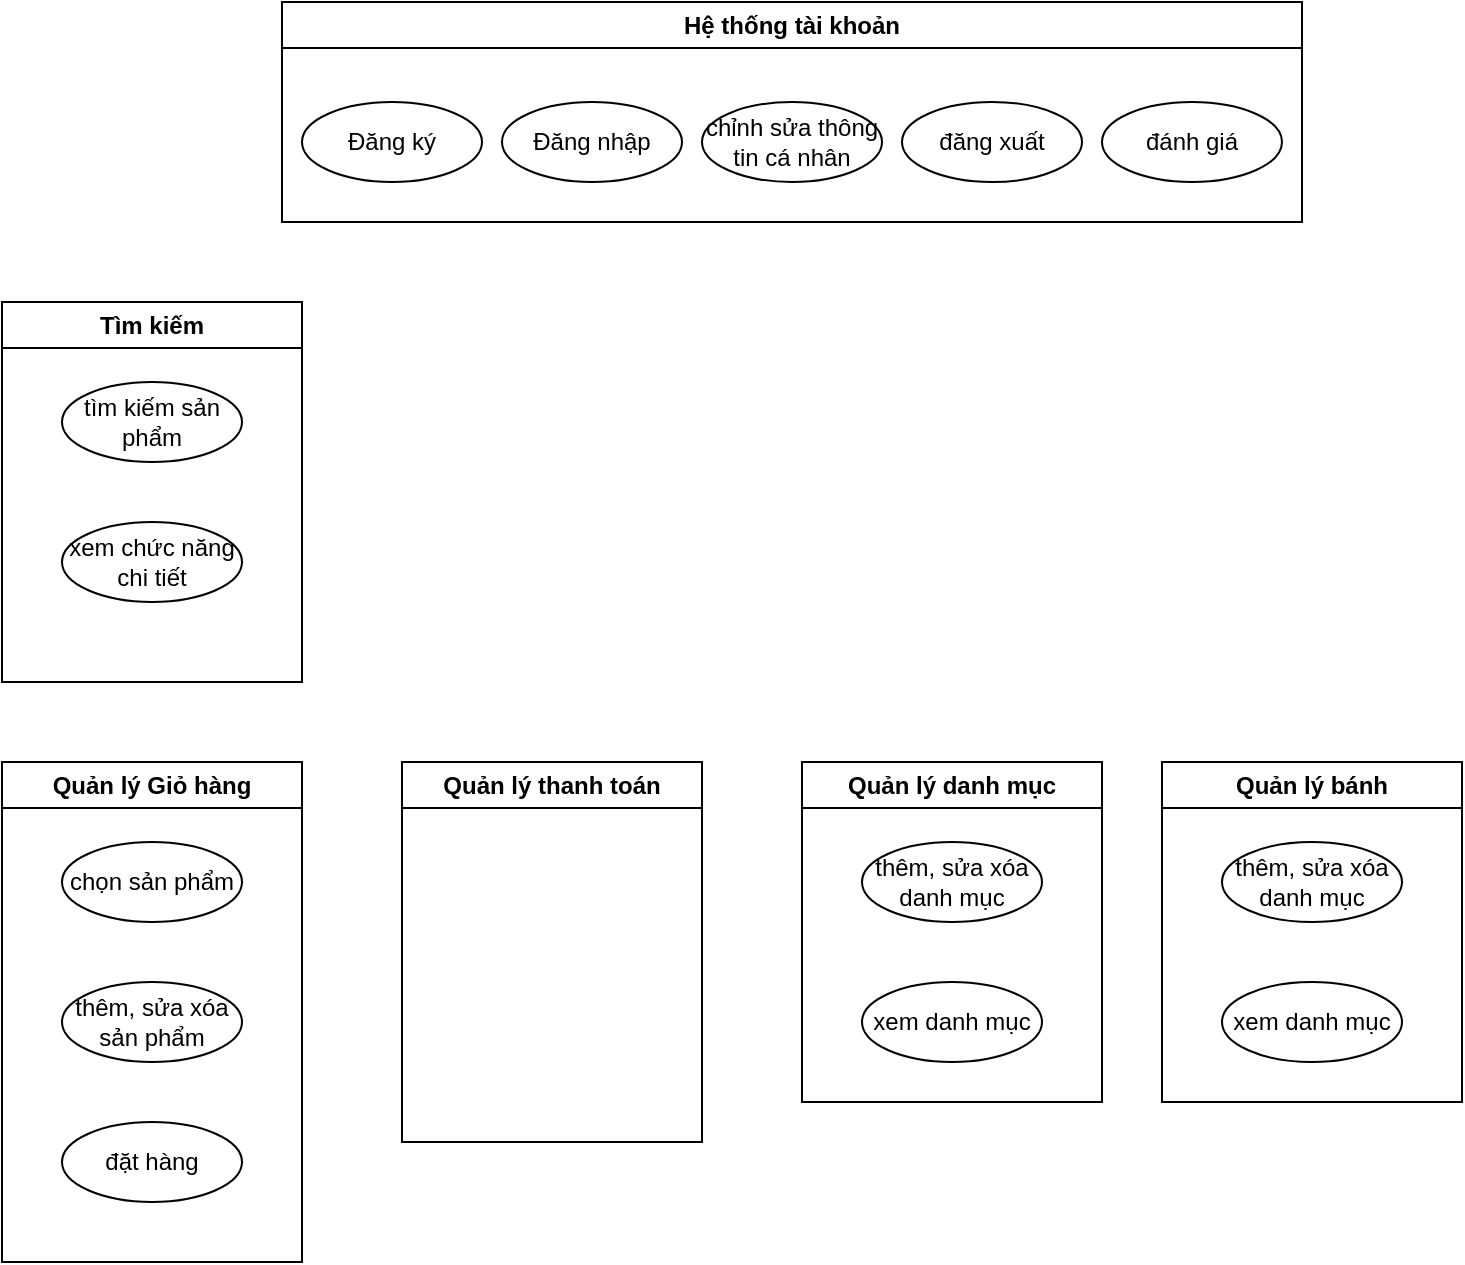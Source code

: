<mxfile version="21.2.1" type="device">
  <diagram name="Page-1" id="SeX2pQWHV48rdZfBp92Z">
    <mxGraphModel dx="993" dy="588" grid="1" gridSize="10" guides="1" tooltips="1" connect="1" arrows="1" fold="1" page="1" pageScale="1" pageWidth="850" pageHeight="1100" math="0" shadow="0">
      <root>
        <mxCell id="0" />
        <mxCell id="1" parent="0" />
        <mxCell id="42CRQJY5B6QIPdI0lwaA-1" value="Hệ thống tài khoản" style="swimlane;whiteSpace=wrap;html=1;" vertex="1" parent="1">
          <mxGeometry x="160" y="60" width="510" height="110" as="geometry" />
        </mxCell>
        <mxCell id="42CRQJY5B6QIPdI0lwaA-2" value="Đăng ký" style="ellipse;whiteSpace=wrap;html=1;" vertex="1" parent="42CRQJY5B6QIPdI0lwaA-1">
          <mxGeometry x="10" y="50" width="90" height="40" as="geometry" />
        </mxCell>
        <mxCell id="42CRQJY5B6QIPdI0lwaA-5" value="Đăng nhập" style="ellipse;whiteSpace=wrap;html=1;" vertex="1" parent="42CRQJY5B6QIPdI0lwaA-1">
          <mxGeometry x="110" y="50" width="90" height="40" as="geometry" />
        </mxCell>
        <mxCell id="42CRQJY5B6QIPdI0lwaA-6" value="chỉnh sửa thông tin cá nhân" style="ellipse;whiteSpace=wrap;html=1;" vertex="1" parent="42CRQJY5B6QIPdI0lwaA-1">
          <mxGeometry x="210" y="50" width="90" height="40" as="geometry" />
        </mxCell>
        <mxCell id="42CRQJY5B6QIPdI0lwaA-7" value="đăng xuất" style="ellipse;whiteSpace=wrap;html=1;" vertex="1" parent="42CRQJY5B6QIPdI0lwaA-1">
          <mxGeometry x="310" y="50" width="90" height="40" as="geometry" />
        </mxCell>
        <mxCell id="42CRQJY5B6QIPdI0lwaA-8" value="đánh giá" style="ellipse;whiteSpace=wrap;html=1;" vertex="1" parent="42CRQJY5B6QIPdI0lwaA-1">
          <mxGeometry x="410" y="50" width="90" height="40" as="geometry" />
        </mxCell>
        <mxCell id="42CRQJY5B6QIPdI0lwaA-9" value="Tìm kiếm" style="swimlane;whiteSpace=wrap;html=1;startSize=23;" vertex="1" parent="1">
          <mxGeometry x="20" y="210" width="150" height="190" as="geometry" />
        </mxCell>
        <mxCell id="42CRQJY5B6QIPdI0lwaA-10" value="tìm kiếm sản phẩm" style="ellipse;whiteSpace=wrap;html=1;" vertex="1" parent="42CRQJY5B6QIPdI0lwaA-9">
          <mxGeometry x="30" y="40" width="90" height="40" as="geometry" />
        </mxCell>
        <mxCell id="42CRQJY5B6QIPdI0lwaA-11" value="xem chức năng chi tiết" style="ellipse;whiteSpace=wrap;html=1;" vertex="1" parent="42CRQJY5B6QIPdI0lwaA-9">
          <mxGeometry x="30" y="110" width="90" height="40" as="geometry" />
        </mxCell>
        <mxCell id="42CRQJY5B6QIPdI0lwaA-15" value="Quản lý Giỏ hàng" style="swimlane;whiteSpace=wrap;html=1;startSize=23;" vertex="1" parent="1">
          <mxGeometry x="20" y="440" width="150" height="250" as="geometry" />
        </mxCell>
        <mxCell id="42CRQJY5B6QIPdI0lwaA-16" value="chọn sản phẩm" style="ellipse;whiteSpace=wrap;html=1;" vertex="1" parent="42CRQJY5B6QIPdI0lwaA-15">
          <mxGeometry x="30" y="40" width="90" height="40" as="geometry" />
        </mxCell>
        <mxCell id="42CRQJY5B6QIPdI0lwaA-17" value="thêm, sửa xóa sản phẩm" style="ellipse;whiteSpace=wrap;html=1;" vertex="1" parent="42CRQJY5B6QIPdI0lwaA-15">
          <mxGeometry x="30" y="110" width="90" height="40" as="geometry" />
        </mxCell>
        <mxCell id="42CRQJY5B6QIPdI0lwaA-12" value="đặt hàng" style="ellipse;whiteSpace=wrap;html=1;" vertex="1" parent="42CRQJY5B6QIPdI0lwaA-15">
          <mxGeometry x="30" y="180" width="90" height="40" as="geometry" />
        </mxCell>
        <mxCell id="42CRQJY5B6QIPdI0lwaA-20" value="Quản lý thanh toán" style="swimlane;whiteSpace=wrap;html=1;startSize=23;" vertex="1" parent="1">
          <mxGeometry x="220" y="440" width="150" height="190" as="geometry" />
        </mxCell>
        <mxCell id="42CRQJY5B6QIPdI0lwaA-23" value="Quản lý danh mục" style="swimlane;whiteSpace=wrap;html=1;startSize=23;" vertex="1" parent="1">
          <mxGeometry x="420" y="440" width="150" height="170" as="geometry" />
        </mxCell>
        <mxCell id="42CRQJY5B6QIPdI0lwaA-24" value="thêm, sửa xóa danh mục" style="ellipse;whiteSpace=wrap;html=1;" vertex="1" parent="42CRQJY5B6QIPdI0lwaA-23">
          <mxGeometry x="30" y="40" width="90" height="40" as="geometry" />
        </mxCell>
        <mxCell id="42CRQJY5B6QIPdI0lwaA-25" value="xem danh mục" style="ellipse;whiteSpace=wrap;html=1;" vertex="1" parent="42CRQJY5B6QIPdI0lwaA-23">
          <mxGeometry x="30" y="110" width="90" height="40" as="geometry" />
        </mxCell>
        <mxCell id="42CRQJY5B6QIPdI0lwaA-27" value="Quản lý bánh" style="swimlane;whiteSpace=wrap;html=1;startSize=23;" vertex="1" parent="1">
          <mxGeometry x="600" y="440" width="150" height="170" as="geometry" />
        </mxCell>
        <mxCell id="42CRQJY5B6QIPdI0lwaA-28" value="thêm, sửa xóa danh mục" style="ellipse;whiteSpace=wrap;html=1;" vertex="1" parent="42CRQJY5B6QIPdI0lwaA-27">
          <mxGeometry x="30" y="40" width="90" height="40" as="geometry" />
        </mxCell>
        <mxCell id="42CRQJY5B6QIPdI0lwaA-29" value="xem danh mục" style="ellipse;whiteSpace=wrap;html=1;" vertex="1" parent="42CRQJY5B6QIPdI0lwaA-27">
          <mxGeometry x="30" y="110" width="90" height="40" as="geometry" />
        </mxCell>
      </root>
    </mxGraphModel>
  </diagram>
</mxfile>

